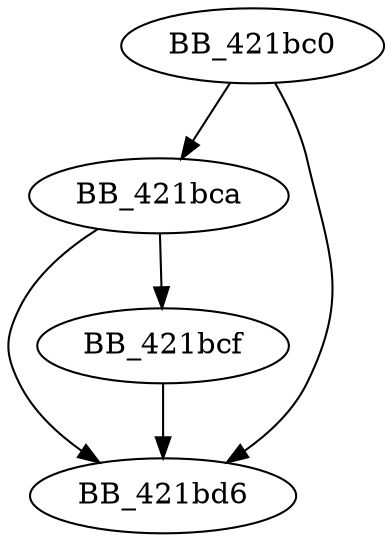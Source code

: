 DiGraph sub_421BC0{
BB_421bc0->BB_421bca
BB_421bc0->BB_421bd6
BB_421bca->BB_421bcf
BB_421bca->BB_421bd6
BB_421bcf->BB_421bd6
}
